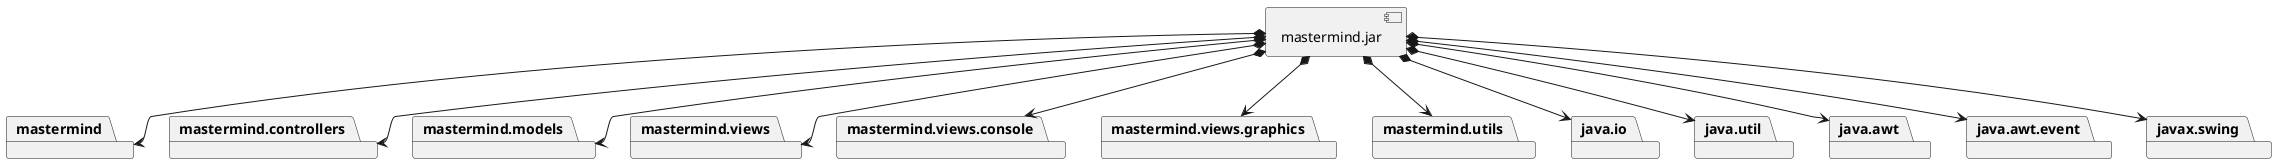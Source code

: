 @startuml desarrollo_implementacion
package "  "  as mastermind {
}
package "  "  as mastermind.controllers {
}
package "  "  as mastermind.models {
}
package "  "  as mastermind.views {
}
package "  "  as mastermind.views.console {
}
package "  "  as mastermind.views.graphics {
}
package "  "  as mastermind.utils {
}
package "  "  as java.io {
}
package "  "  as java.util {
}
package "  "  as java.awt {
}
package "  "  as java.awt.event {
}
package "  "  as javax.swing {
}

[mastermind.jar] as jar

jar *--> mastermind
jar *--> mastermind.controllers
jar *--> mastermind.models
jar *--> mastermind.views
jar *--> mastermind.views.console
jar *--> mastermind.views.graphics
jar *--> mastermind.utils
jar *--> java.io
jar *--> java.util
jar *--> java.awt
jar *--> java.awt.event
jar *--> javax.swing
@enduml

@startuml despliegue_fisica
node node #DDDDDD [
<b>Personal Computer</b>
----
memory : xxx Mb
cpu : xxx GHz
]

[ masterming.jar ] as component

node *--> component
@enduml